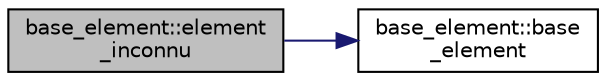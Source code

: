 digraph "base_element::element_inconnu"
{
  edge [fontname="Helvetica",fontsize="10",labelfontname="Helvetica",labelfontsize="10"];
  node [fontname="Helvetica",fontsize="10",shape=record];
  rankdir="LR";
  Node8 [label="base_element::element\l_inconnu",height=0.2,width=0.4,color="black", fillcolor="grey75", style="filled", fontcolor="black"];
  Node8 -> Node9 [color="midnightblue",fontsize="10",style="solid",fontname="Helvetica"];
  Node9 [label="base_element::base\l_element",height=0.2,width=0.4,color="black", fillcolor="white", style="filled",URL="$classbase__element.html#aefbf3dd244478e7481c4004e0fe6090f",tooltip="Constructeur de la classe base_element. "];
}
